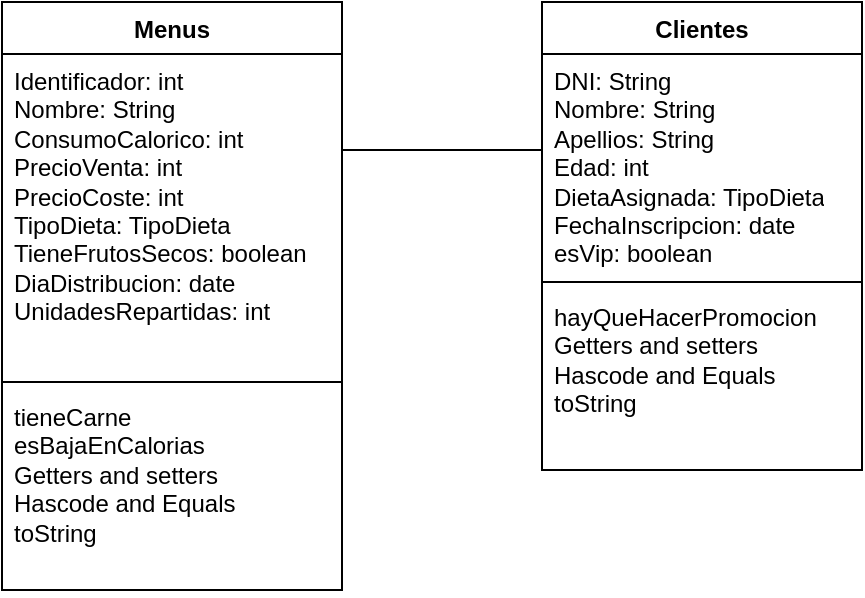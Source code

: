 <mxfile version="26.0.14">
  <diagram name="Página-1" id="GPwycDJdUcTrVKtpnifF">
    <mxGraphModel dx="472" dy="779" grid="1" gridSize="10" guides="1" tooltips="1" connect="1" arrows="1" fold="1" page="1" pageScale="1" pageWidth="827" pageHeight="1169" math="0" shadow="0">
      <root>
        <mxCell id="0" />
        <mxCell id="1" parent="0" />
        <mxCell id="Pttp_Jb4Wqnn4KuIHP1k-1" value="Menus&lt;div&gt;&lt;br&gt;&lt;/div&gt;" style="swimlane;fontStyle=1;align=center;verticalAlign=top;childLayout=stackLayout;horizontal=1;startSize=26;horizontalStack=0;resizeParent=1;resizeParentMax=0;resizeLast=0;collapsible=1;marginBottom=0;whiteSpace=wrap;html=1;autosize=1;" vertex="1" parent="1">
          <mxGeometry x="40" y="190" width="170" height="294" as="geometry" />
        </mxCell>
        <mxCell id="Pttp_Jb4Wqnn4KuIHP1k-2" value="Identificador: int&lt;div&gt;Nombre: String&lt;/div&gt;&lt;div&gt;ConsumoCalorico: int&lt;/div&gt;&lt;div&gt;PrecioVenta: int&lt;/div&gt;&lt;div&gt;PrecioCoste: int&lt;/div&gt;&lt;div&gt;TipoDieta: TipoDieta&lt;/div&gt;&lt;div&gt;TieneFrutosSecos: boolean&lt;/div&gt;&lt;div&gt;DiaDistribucion: date&lt;/div&gt;&lt;div&gt;UnidadesRepartidas: int&lt;/div&gt;&lt;div&gt;&lt;br&gt;&lt;/div&gt;" style="text;strokeColor=none;fillColor=none;align=left;verticalAlign=top;spacingLeft=4;spacingRight=4;overflow=hidden;rotatable=0;points=[[0,0.5],[1,0.5]];portConstraint=eastwest;whiteSpace=wrap;html=1;autosize=1;" vertex="1" parent="Pttp_Jb4Wqnn4KuIHP1k-1">
          <mxGeometry y="26" width="170" height="160" as="geometry" />
        </mxCell>
        <mxCell id="Pttp_Jb4Wqnn4KuIHP1k-3" value="" style="line;strokeWidth=1;fillColor=none;align=left;verticalAlign=middle;spacingTop=-1;spacingLeft=3;spacingRight=3;rotatable=0;labelPosition=right;points=[];portConstraint=eastwest;strokeColor=inherit;autosize=1;" vertex="1" parent="Pttp_Jb4Wqnn4KuIHP1k-1">
          <mxGeometry y="186" width="170" height="8" as="geometry" />
        </mxCell>
        <mxCell id="Pttp_Jb4Wqnn4KuIHP1k-4" value="&lt;div&gt;&lt;span style=&quot;background-color: transparent; color: light-dark(rgb(0, 0, 0), rgb(255, 255, 255));&quot;&gt;tieneCarne&lt;/span&gt;&lt;/div&gt;&lt;div&gt;&lt;span style=&quot;background-color: transparent; color: light-dark(rgb(0, 0, 0), rgb(255, 255, 255));&quot;&gt;esBajaEnCalorias&lt;/span&gt;&lt;/div&gt;&lt;div&gt;&lt;span style=&quot;background-color: transparent; color: light-dark(rgb(0, 0, 0), rgb(255, 255, 255));&quot;&gt;Getters and setters&lt;/span&gt;&lt;/div&gt;&lt;div&gt;Hascode and Equals&lt;/div&gt;&lt;div&gt;toString&lt;/div&gt;&lt;div&gt;&lt;br&gt;&lt;/div&gt;" style="text;strokeColor=none;fillColor=none;align=left;verticalAlign=top;spacingLeft=4;spacingRight=4;overflow=hidden;rotatable=0;points=[[0,0.5],[1,0.5]];portConstraint=eastwest;whiteSpace=wrap;html=1;autosize=1;" vertex="1" parent="Pttp_Jb4Wqnn4KuIHP1k-1">
          <mxGeometry y="194" width="170" height="100" as="geometry" />
        </mxCell>
        <mxCell id="Pttp_Jb4Wqnn4KuIHP1k-5" value="Clientes" style="swimlane;fontStyle=1;align=center;verticalAlign=top;childLayout=stackLayout;horizontal=1;startSize=26;horizontalStack=0;resizeParent=1;resizeParentMax=0;resizeLast=0;collapsible=1;marginBottom=0;whiteSpace=wrap;html=1;autosize=1;" vertex="1" parent="1">
          <mxGeometry x="310" y="190" width="160" height="234" as="geometry" />
        </mxCell>
        <mxCell id="Pttp_Jb4Wqnn4KuIHP1k-6" value="DNI: String&lt;div&gt;Nombre: String&lt;/div&gt;&lt;div&gt;Apellios: String&lt;/div&gt;&lt;div&gt;Edad: int&amp;nbsp;&lt;/div&gt;&lt;div&gt;DietaAsignada: TipoDieta&lt;/div&gt;&lt;div&gt;FechaInscripcion: date&lt;/div&gt;&lt;div&gt;esVip: boolean&lt;/div&gt;" style="text;strokeColor=none;fillColor=none;align=left;verticalAlign=top;spacingLeft=4;spacingRight=4;overflow=hidden;rotatable=0;points=[[0,0.5],[1,0.5]];portConstraint=eastwest;whiteSpace=wrap;html=1;autosize=1;" vertex="1" parent="Pttp_Jb4Wqnn4KuIHP1k-5">
          <mxGeometry y="26" width="160" height="110" as="geometry" />
        </mxCell>
        <mxCell id="Pttp_Jb4Wqnn4KuIHP1k-7" value="" style="line;strokeWidth=1;fillColor=none;align=left;verticalAlign=middle;spacingTop=-1;spacingLeft=3;spacingRight=3;rotatable=0;labelPosition=right;points=[];portConstraint=eastwest;strokeColor=inherit;autosize=1;" vertex="1" parent="Pttp_Jb4Wqnn4KuIHP1k-5">
          <mxGeometry y="136" width="160" height="8" as="geometry" />
        </mxCell>
        <mxCell id="Pttp_Jb4Wqnn4KuIHP1k-8" value="&lt;div&gt;&lt;span style=&quot;background-color: transparent; color: light-dark(rgb(0, 0, 0), rgb(255, 255, 255));&quot;&gt;hayQueHacerPromocion&lt;/span&gt;&lt;/div&gt;&lt;div&gt;&lt;span style=&quot;background-color: transparent; color: light-dark(rgb(0, 0, 0), rgb(255, 255, 255));&quot;&gt;Getters and setters&lt;/span&gt;&lt;/div&gt;&lt;div&gt;Hascode and Equals&lt;/div&gt;&lt;div&gt;toString&lt;/div&gt;&lt;div&gt;&lt;br&gt;&lt;/div&gt;" style="text;strokeColor=none;fillColor=none;align=left;verticalAlign=top;spacingLeft=4;spacingRight=4;overflow=hidden;rotatable=0;points=[[0,0.5],[1,0.5]];portConstraint=eastwest;whiteSpace=wrap;html=1;autosize=1;" vertex="1" parent="Pttp_Jb4Wqnn4KuIHP1k-5">
          <mxGeometry y="144" width="160" height="90" as="geometry" />
        </mxCell>
        <mxCell id="Pttp_Jb4Wqnn4KuIHP1k-9" value="" style="line;strokeWidth=1;fillColor=none;align=left;verticalAlign=middle;spacingTop=-1;spacingLeft=3;spacingRight=3;rotatable=0;labelPosition=right;points=[];portConstraint=eastwest;strokeColor=inherit;" vertex="1" parent="1">
          <mxGeometry x="210" y="260" width="100" height="8" as="geometry" />
        </mxCell>
      </root>
    </mxGraphModel>
  </diagram>
</mxfile>

